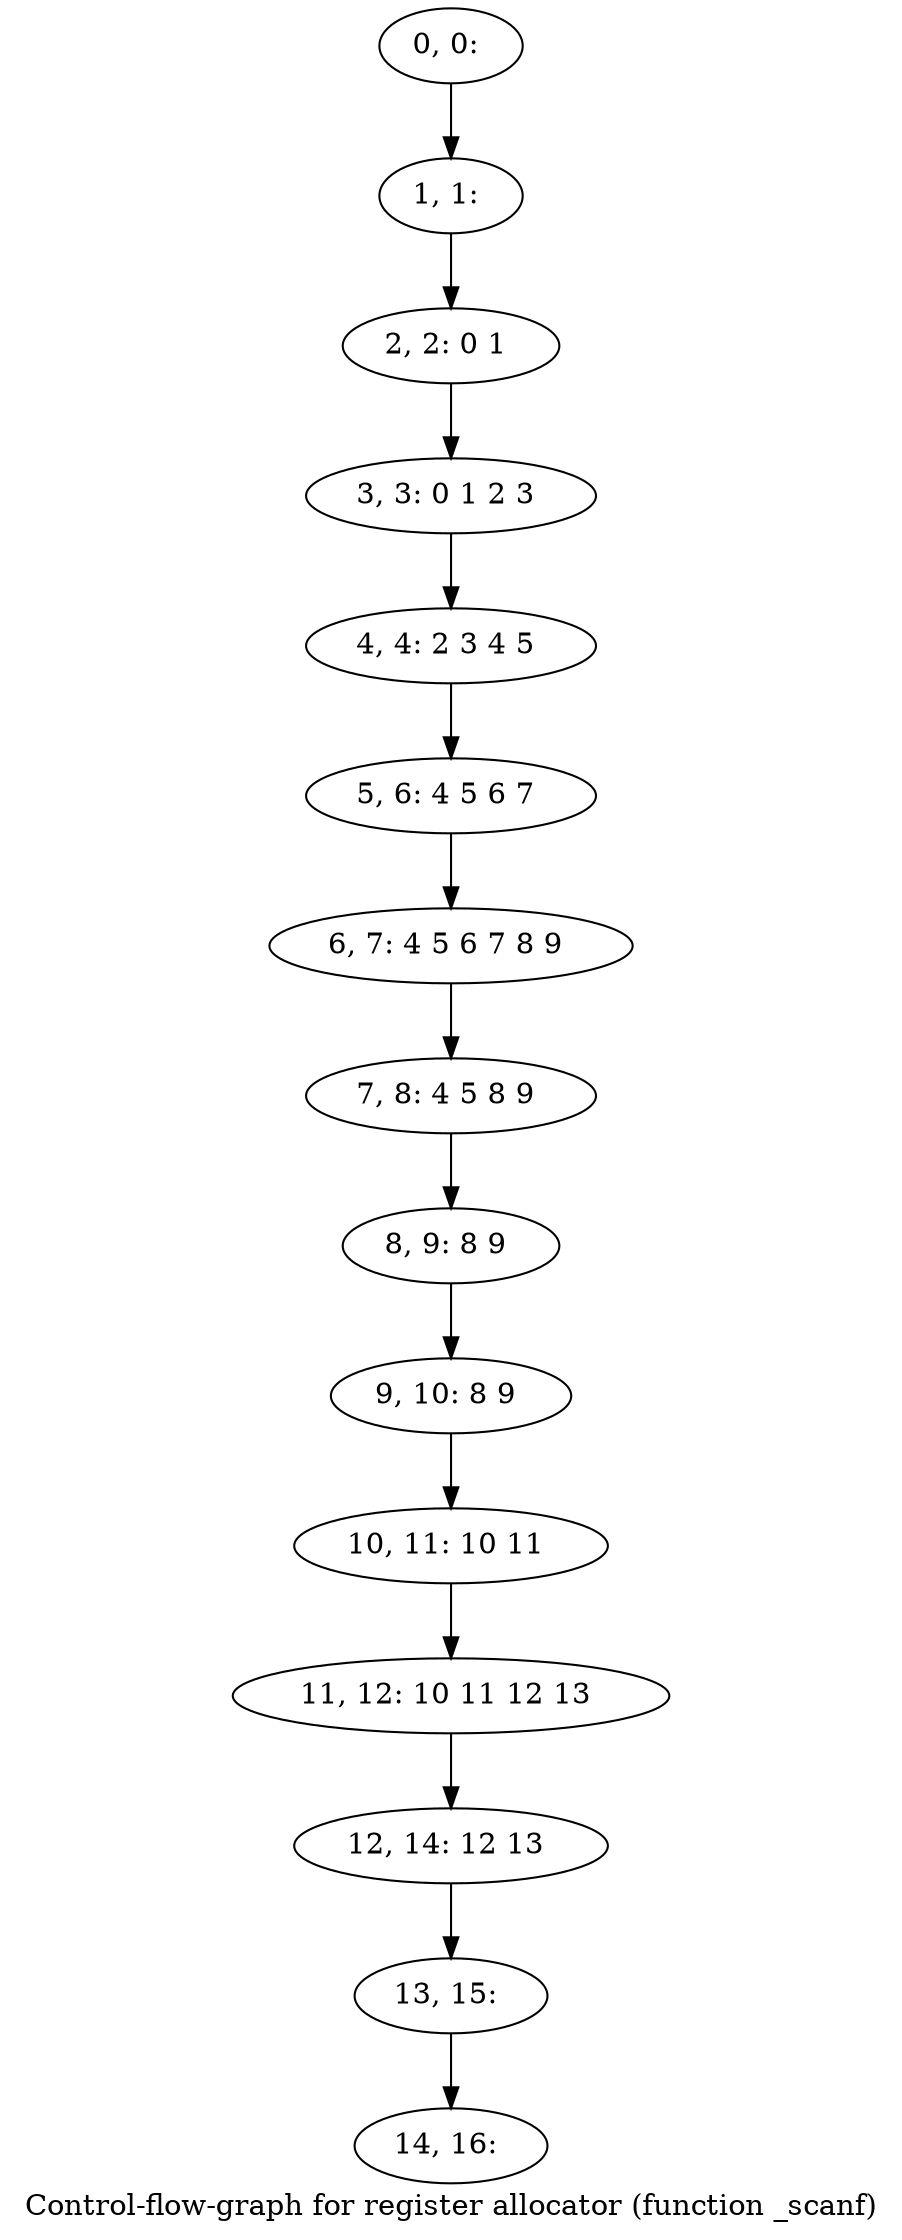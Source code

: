 digraph G {
graph [label="Control-flow-graph for register allocator (function _scanf)"]
0[label="0, 0: "];
1[label="1, 1: "];
2[label="2, 2: 0 1 "];
3[label="3, 3: 0 1 2 3 "];
4[label="4, 4: 2 3 4 5 "];
5[label="5, 6: 4 5 6 7 "];
6[label="6, 7: 4 5 6 7 8 9 "];
7[label="7, 8: 4 5 8 9 "];
8[label="8, 9: 8 9 "];
9[label="9, 10: 8 9 "];
10[label="10, 11: 10 11 "];
11[label="11, 12: 10 11 12 13 "];
12[label="12, 14: 12 13 "];
13[label="13, 15: "];
14[label="14, 16: "];
0->1 ;
1->2 ;
2->3 ;
3->4 ;
4->5 ;
5->6 ;
6->7 ;
7->8 ;
8->9 ;
9->10 ;
10->11 ;
11->12 ;
12->13 ;
13->14 ;
}
